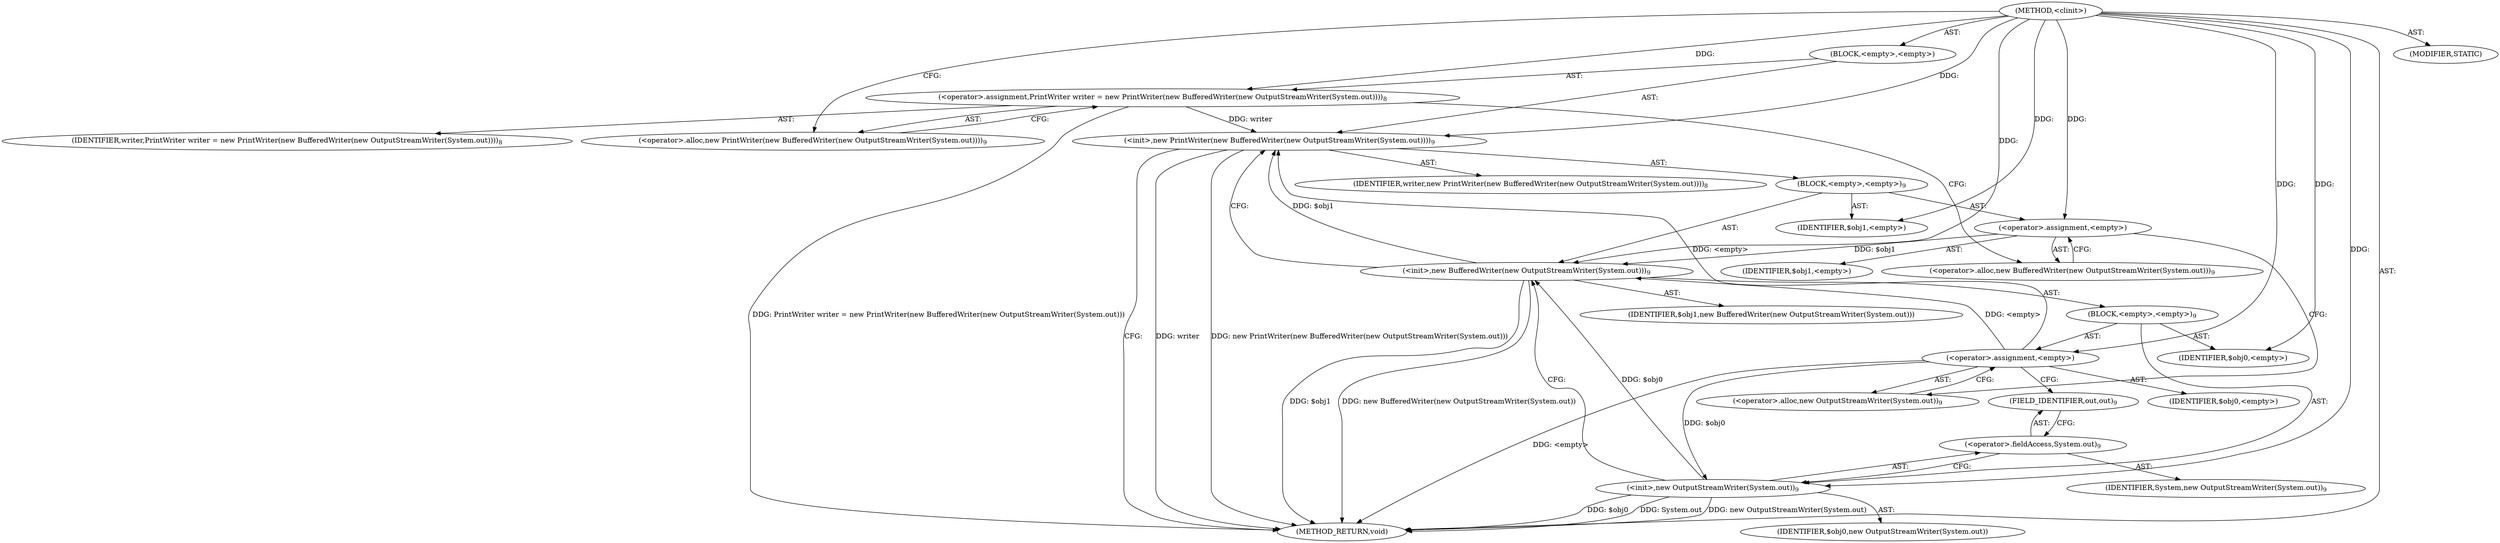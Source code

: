 digraph "&lt;clinit&gt;" {  
"96" [label = <(METHOD,&lt;clinit&gt;)> ]
"97" [label = <(BLOCK,&lt;empty&gt;,&lt;empty&gt;)> ]
"98" [label = <(&lt;operator&gt;.assignment,PrintWriter writer = new PrintWriter(new BufferedWriter(new OutputStreamWriter(System.out))))<SUB>8</SUB>> ]
"99" [label = <(IDENTIFIER,writer,PrintWriter writer = new PrintWriter(new BufferedWriter(new OutputStreamWriter(System.out))))<SUB>8</SUB>> ]
"100" [label = <(&lt;operator&gt;.alloc,new PrintWriter(new BufferedWriter(new OutputStreamWriter(System.out))))<SUB>9</SUB>> ]
"101" [label = <(&lt;init&gt;,new PrintWriter(new BufferedWriter(new OutputStreamWriter(System.out))))<SUB>9</SUB>> ]
"3" [label = <(IDENTIFIER,writer,new PrintWriter(new BufferedWriter(new OutputStreamWriter(System.out))))<SUB>8</SUB>> ]
"102" [label = <(BLOCK,&lt;empty&gt;,&lt;empty&gt;)<SUB>9</SUB>> ]
"103" [label = <(&lt;operator&gt;.assignment,&lt;empty&gt;)> ]
"104" [label = <(IDENTIFIER,$obj1,&lt;empty&gt;)> ]
"105" [label = <(&lt;operator&gt;.alloc,new BufferedWriter(new OutputStreamWriter(System.out)))<SUB>9</SUB>> ]
"106" [label = <(&lt;init&gt;,new BufferedWriter(new OutputStreamWriter(System.out)))<SUB>9</SUB>> ]
"107" [label = <(IDENTIFIER,$obj1,new BufferedWriter(new OutputStreamWriter(System.out)))> ]
"108" [label = <(BLOCK,&lt;empty&gt;,&lt;empty&gt;)<SUB>9</SUB>> ]
"109" [label = <(&lt;operator&gt;.assignment,&lt;empty&gt;)> ]
"110" [label = <(IDENTIFIER,$obj0,&lt;empty&gt;)> ]
"111" [label = <(&lt;operator&gt;.alloc,new OutputStreamWriter(System.out))<SUB>9</SUB>> ]
"112" [label = <(&lt;init&gt;,new OutputStreamWriter(System.out))<SUB>9</SUB>> ]
"113" [label = <(IDENTIFIER,$obj0,new OutputStreamWriter(System.out))> ]
"114" [label = <(&lt;operator&gt;.fieldAccess,System.out)<SUB>9</SUB>> ]
"115" [label = <(IDENTIFIER,System,new OutputStreamWriter(System.out))<SUB>9</SUB>> ]
"116" [label = <(FIELD_IDENTIFIER,out,out)<SUB>9</SUB>> ]
"117" [label = <(IDENTIFIER,$obj0,&lt;empty&gt;)> ]
"118" [label = <(IDENTIFIER,$obj1,&lt;empty&gt;)> ]
"119" [label = <(MODIFIER,STATIC)> ]
"120" [label = <(METHOD_RETURN,void)> ]
  "96" -> "97"  [ label = "AST: "] 
  "96" -> "119"  [ label = "AST: "] 
  "96" -> "120"  [ label = "AST: "] 
  "97" -> "98"  [ label = "AST: "] 
  "97" -> "101"  [ label = "AST: "] 
  "98" -> "99"  [ label = "AST: "] 
  "98" -> "100"  [ label = "AST: "] 
  "101" -> "3"  [ label = "AST: "] 
  "101" -> "102"  [ label = "AST: "] 
  "102" -> "103"  [ label = "AST: "] 
  "102" -> "106"  [ label = "AST: "] 
  "102" -> "118"  [ label = "AST: "] 
  "103" -> "104"  [ label = "AST: "] 
  "103" -> "105"  [ label = "AST: "] 
  "106" -> "107"  [ label = "AST: "] 
  "106" -> "108"  [ label = "AST: "] 
  "108" -> "109"  [ label = "AST: "] 
  "108" -> "112"  [ label = "AST: "] 
  "108" -> "117"  [ label = "AST: "] 
  "109" -> "110"  [ label = "AST: "] 
  "109" -> "111"  [ label = "AST: "] 
  "112" -> "113"  [ label = "AST: "] 
  "112" -> "114"  [ label = "AST: "] 
  "114" -> "115"  [ label = "AST: "] 
  "114" -> "116"  [ label = "AST: "] 
  "98" -> "105"  [ label = "CFG: "] 
  "101" -> "120"  [ label = "CFG: "] 
  "100" -> "98"  [ label = "CFG: "] 
  "103" -> "111"  [ label = "CFG: "] 
  "106" -> "101"  [ label = "CFG: "] 
  "105" -> "103"  [ label = "CFG: "] 
  "109" -> "116"  [ label = "CFG: "] 
  "112" -> "106"  [ label = "CFG: "] 
  "111" -> "109"  [ label = "CFG: "] 
  "114" -> "112"  [ label = "CFG: "] 
  "116" -> "114"  [ label = "CFG: "] 
  "96" -> "100"  [ label = "CFG: "] 
  "98" -> "120"  [ label = "DDG: PrintWriter writer = new PrintWriter(new BufferedWriter(new OutputStreamWriter(System.out)))"] 
  "101" -> "120"  [ label = "DDG: writer"] 
  "106" -> "120"  [ label = "DDG: $obj1"] 
  "109" -> "120"  [ label = "DDG: &lt;empty&gt;"] 
  "112" -> "120"  [ label = "DDG: $obj0"] 
  "112" -> "120"  [ label = "DDG: System.out"] 
  "112" -> "120"  [ label = "DDG: new OutputStreamWriter(System.out)"] 
  "106" -> "120"  [ label = "DDG: new BufferedWriter(new OutputStreamWriter(System.out))"] 
  "101" -> "120"  [ label = "DDG: new PrintWriter(new BufferedWriter(new OutputStreamWriter(System.out)))"] 
  "96" -> "98"  [ label = "DDG: "] 
  "98" -> "101"  [ label = "DDG: writer"] 
  "96" -> "101"  [ label = "DDG: "] 
  "109" -> "101"  [ label = "DDG: &lt;empty&gt;"] 
  "106" -> "101"  [ label = "DDG: $obj1"] 
  "96" -> "103"  [ label = "DDG: "] 
  "96" -> "118"  [ label = "DDG: "] 
  "103" -> "106"  [ label = "DDG: $obj1"] 
  "96" -> "106"  [ label = "DDG: "] 
  "109" -> "106"  [ label = "DDG: &lt;empty&gt;"] 
  "112" -> "106"  [ label = "DDG: $obj0"] 
  "96" -> "109"  [ label = "DDG: "] 
  "96" -> "117"  [ label = "DDG: "] 
  "109" -> "112"  [ label = "DDG: $obj0"] 
  "96" -> "112"  [ label = "DDG: "] 
}
